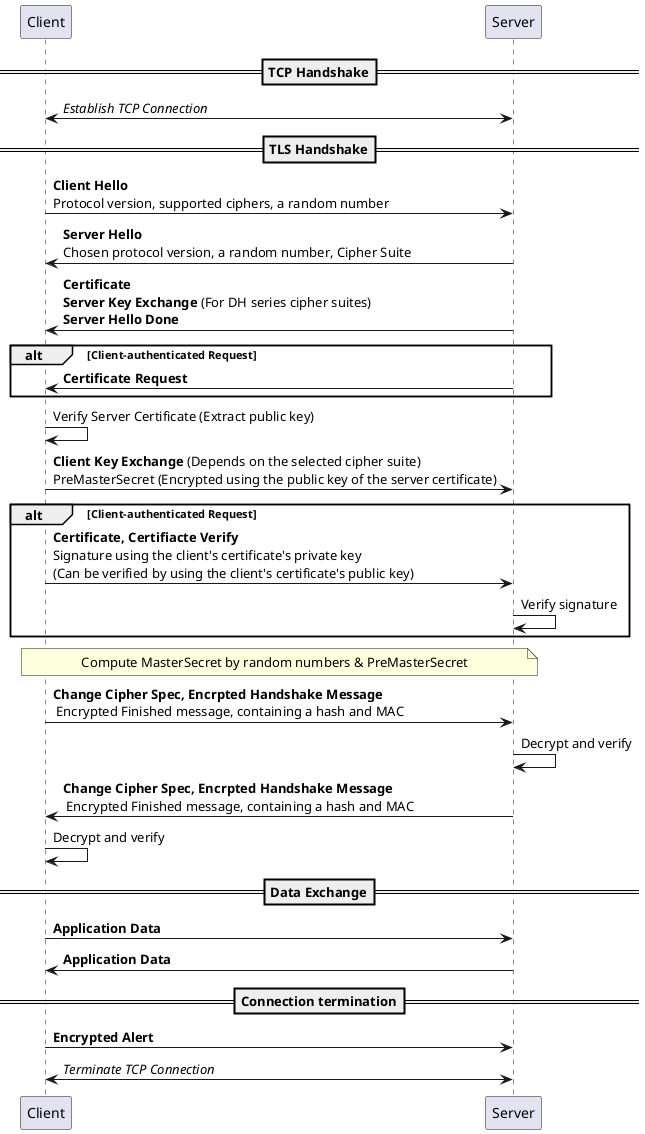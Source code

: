 @startuml
participant "Client" as c
participant "Server" as s
==TCP Handshake==
c<->s: //Establish TCP Connection//
==TLS Handshake==
c->s: **Client Hello**\nProtocol version, supported ciphers, a random number
s->c: **Server Hello**\nChosen protocol version, a random number, Cipher Suite
s->c: **Certificate**\n**Server Key Exchange** (For DH series cipher suites)\n**Server Hello Done**
alt Client-authenticated Request
s->c: **Certificate Request**
end
c->c: Verify Server Certificate (Extract public key)
c->s: **Client Key Exchange** (Depends on the selected cipher suite)\nPreMasterSecret (Encrypted using the public key of the server certificate)
alt Client-authenticated Request
c->s: **Certificate, Certifiacte Verify**\nSignature using the client's certificate's private key\n(Can be verified by using the client's certificate's public key)
s->s: Verify signature
end
note over c, s: Compute MasterSecret by random numbers & PreMasterSecret
c->s: **Change Cipher Spec, Encrpted Handshake Message**\n Encrypted Finished message, containing a hash and MAC
s->s: Decrypt and verify
s->c: **Change Cipher Spec, Encrpted Handshake Message**\n Encrypted Finished message, containing a hash and MAC
c->c: Decrypt and verify
==Data Exchange==
c->s: **Application Data**
s->c: **Application Data**
==Connection termination==
c->s: **Encrypted Alert**
c<->s: //Terminate TCP Connection//
@enduml
